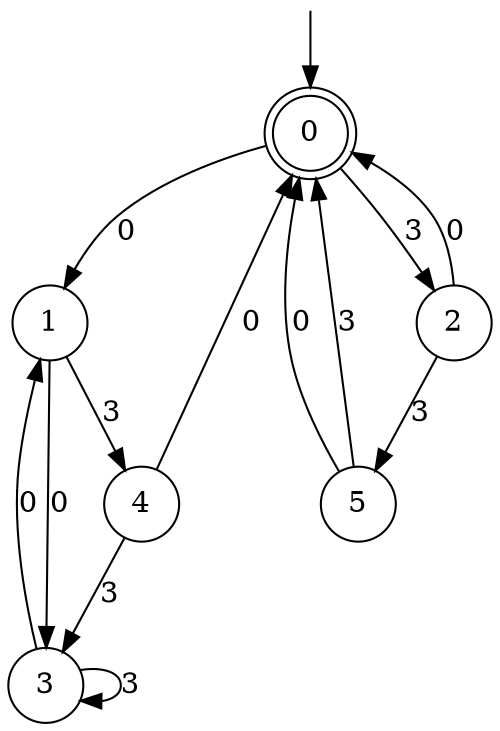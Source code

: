digraph g {

	s0 [shape="doublecircle" label="0"];
	s1 [shape="circle" label="1"];
	s2 [shape="circle" label="2"];
	s3 [shape="circle" label="3"];
	s4 [shape="circle" label="4"];
	s5 [shape="circle" label="5"];
	s0 -> s1 [label="0"];
	s0 -> s2 [label="3"];
	s1 -> s3 [label="0"];
	s1 -> s4 [label="3"];
	s2 -> s0 [label="0"];
	s2 -> s5 [label="3"];
	s3 -> s1 [label="0"];
	s3 -> s3 [label="3"];
	s4 -> s0 [label="0"];
	s4 -> s3 [label="3"];
	s5 -> s0 [label="0"];
	s5 -> s0 [label="3"];

__start0 [label="" shape="none" width="0" height="0"];
__start0 -> s0;

}
